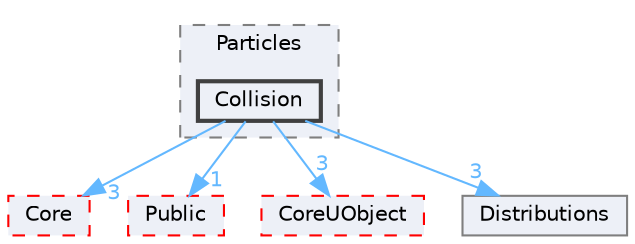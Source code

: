 digraph "Collision"
{
 // INTERACTIVE_SVG=YES
 // LATEX_PDF_SIZE
  bgcolor="transparent";
  edge [fontname=Helvetica,fontsize=10,labelfontname=Helvetica,labelfontsize=10];
  node [fontname=Helvetica,fontsize=10,shape=box,height=0.2,width=0.4];
  compound=true
  subgraph clusterdir_8a879272507fdd43effa4d75552430ef {
    graph [ bgcolor="#edf0f7", pencolor="grey50", label="Particles", fontname=Helvetica,fontsize=10 style="filled,dashed", URL="dir_8a879272507fdd43effa4d75552430ef.html",tooltip=""]
  dir_21d1e311d9be55f58ab925ae74ab4986 [label="Collision", fillcolor="#edf0f7", color="grey25", style="filled,bold", URL="dir_21d1e311d9be55f58ab925ae74ab4986.html",tooltip=""];
  }
  dir_0e6cddcc9caa1238c7f3774224afaa45 [label="Core", fillcolor="#edf0f7", color="red", style="filled,dashed", URL="dir_0e6cddcc9caa1238c7f3774224afaa45.html",tooltip=""];
  dir_1d06a51bfc871a6a1823440d0d72725c [label="Public", fillcolor="#edf0f7", color="red", style="filled,dashed", URL="dir_1d06a51bfc871a6a1823440d0d72725c.html",tooltip=""];
  dir_4c499e5e32e2b4479ad7e552df73eeae [label="CoreUObject", fillcolor="#edf0f7", color="red", style="filled,dashed", URL="dir_4c499e5e32e2b4479ad7e552df73eeae.html",tooltip=""];
  dir_b5962c121c0e50d745fba2fda96ea821 [label="Distributions", fillcolor="#edf0f7", color="grey50", style="filled", URL="dir_b5962c121c0e50d745fba2fda96ea821.html",tooltip=""];
  dir_21d1e311d9be55f58ab925ae74ab4986->dir_0e6cddcc9caa1238c7f3774224afaa45 [headlabel="3", labeldistance=1.5 headhref="dir_000203_000266.html" href="dir_000203_000266.html" color="steelblue1" fontcolor="steelblue1"];
  dir_21d1e311d9be55f58ab925ae74ab4986->dir_1d06a51bfc871a6a1823440d0d72725c [headlabel="1", labeldistance=1.5 headhref="dir_000203_000935.html" href="dir_000203_000935.html" color="steelblue1" fontcolor="steelblue1"];
  dir_21d1e311d9be55f58ab925ae74ab4986->dir_4c499e5e32e2b4479ad7e552df73eeae [headlabel="3", labeldistance=1.5 headhref="dir_000203_000268.html" href="dir_000203_000268.html" color="steelblue1" fontcolor="steelblue1"];
  dir_21d1e311d9be55f58ab925ae74ab4986->dir_b5962c121c0e50d745fba2fda96ea821 [headlabel="3", labeldistance=1.5 headhref="dir_000203_000340.html" href="dir_000203_000340.html" color="steelblue1" fontcolor="steelblue1"];
}
